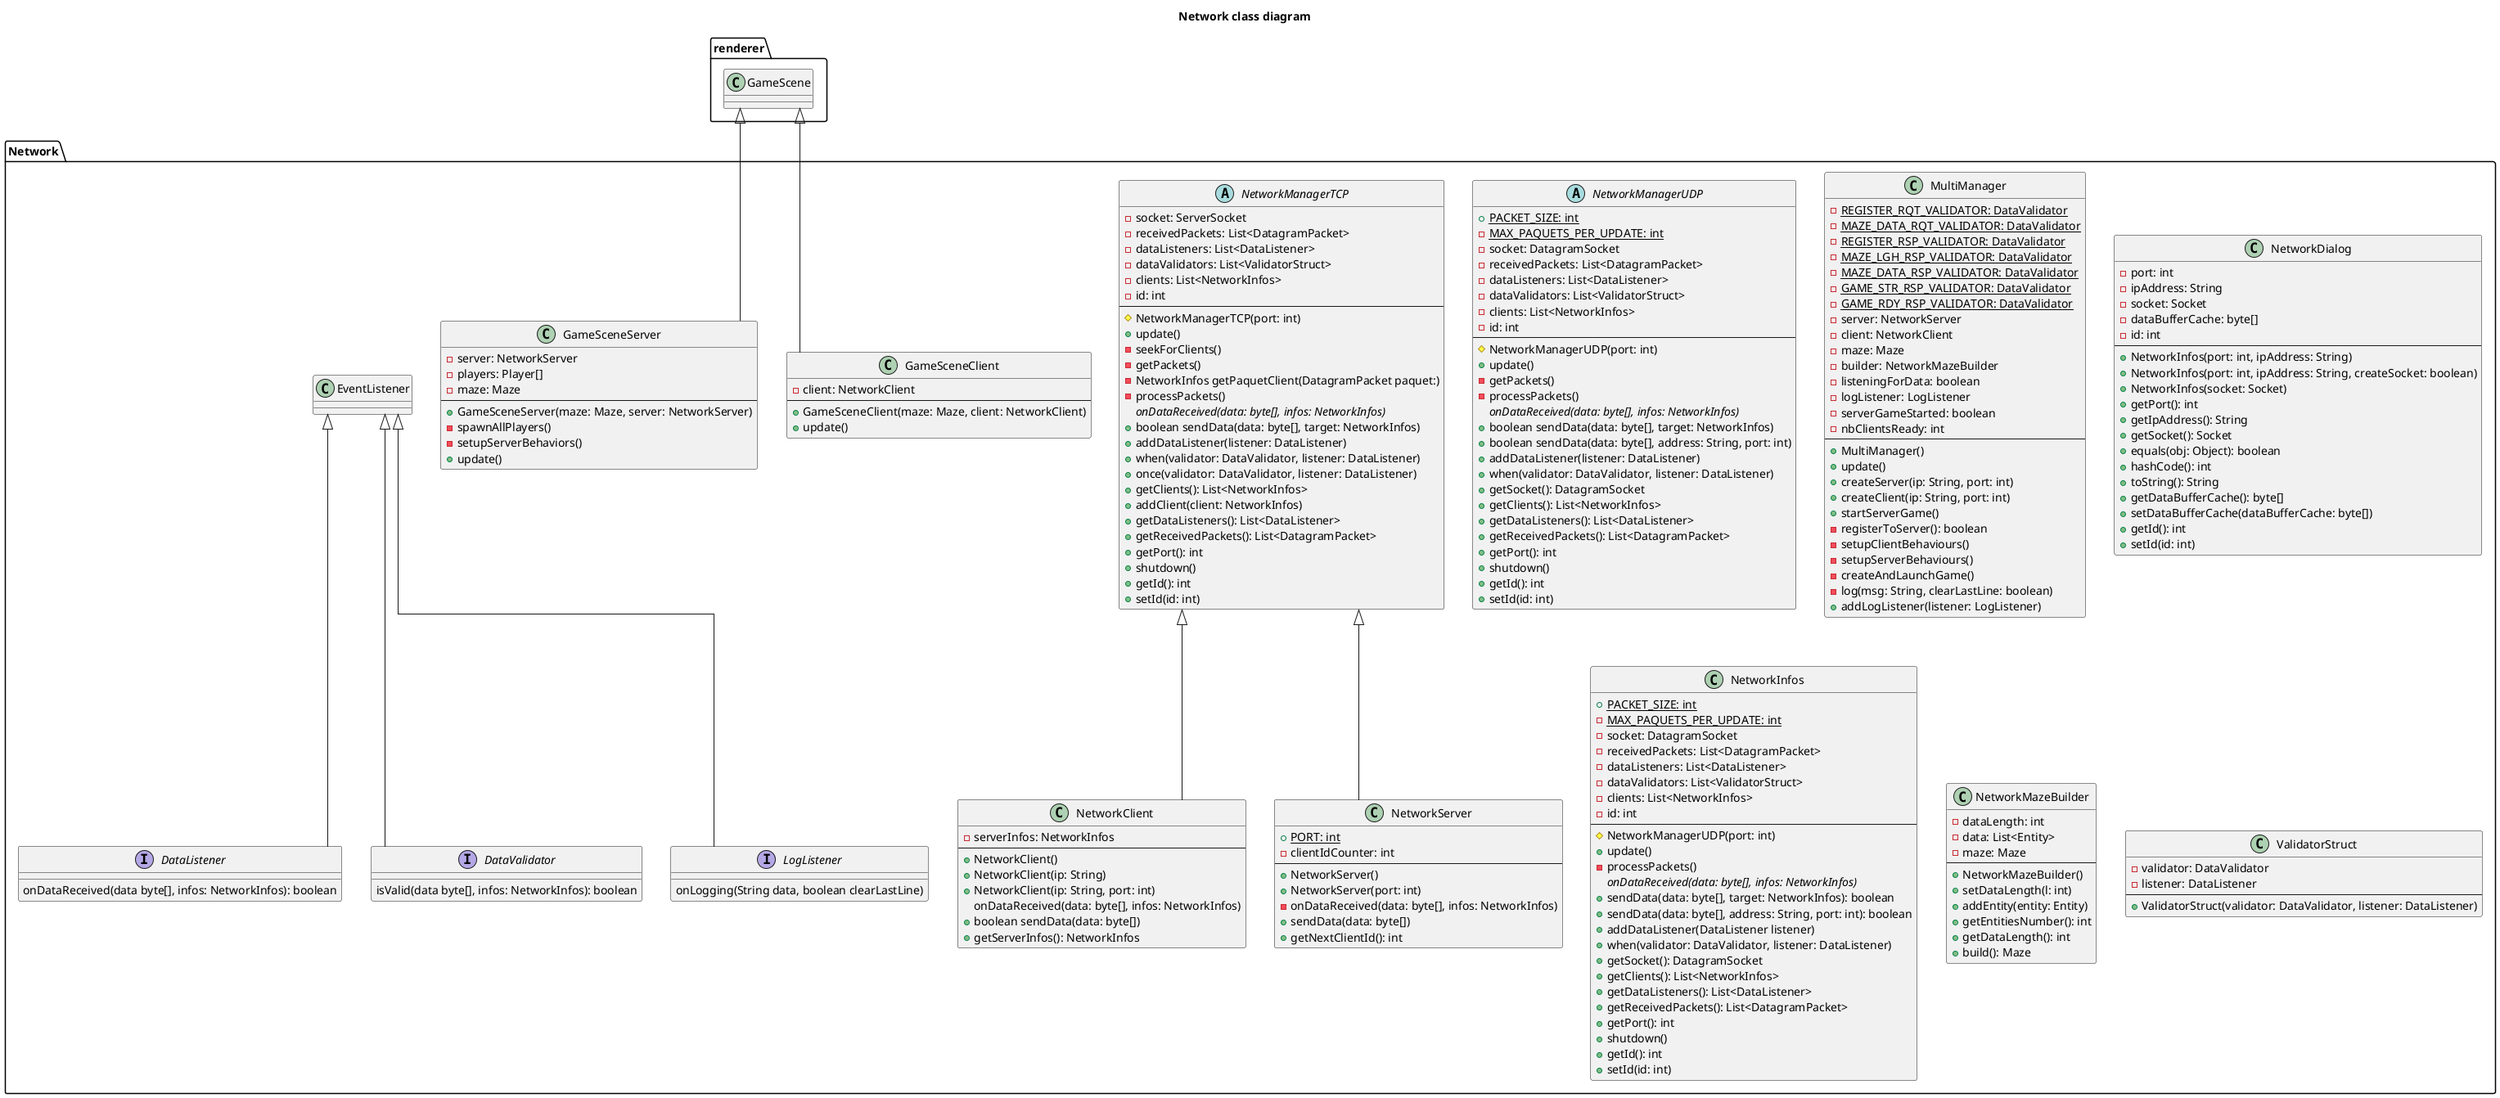 @startuml Network class diagram
title Network class diagram
skinparam Linetype ortho

package Network {

    interface DataListener {
        onDataReceived(data byte[], infos: NetworkInfos): boolean
    }

    interface DataValidator {
        isValid(data byte[], infos: NetworkInfos): boolean
    }

    interface LogListener {
        onLogging(String data, boolean clearLastLine)
    }

    abstract NetworkManagerTCP {
        - socket: ServerSocket 
        - receivedPackets: List<DatagramPacket>
        - dataListeners: List<DataListener>
        - dataValidators: List<ValidatorStruct>
        - clients: List<NetworkInfos>
        - id: int
        ---
        # NetworkManagerTCP(port: int)
        + update()
        - seekForClients()
        - getPackets()
        - NetworkInfos getPaquetClient(DatagramPacket paquet:)
        - processPackets()
        {abstract} onDataReceived(data: byte[], infos: NetworkInfos)
        + boolean sendData(data: byte[], target: NetworkInfos)
        + addDataListener(listener: DataListener)
        + when(validator: DataValidator, listener: DataListener)
        + once(validator: DataValidator, listener: DataListener)
        + getClients(): List<NetworkInfos>
        + addClient(client: NetworkInfos)
        + getDataListeners(): List<DataListener>
        + getReceivedPackets(): List<DatagramPacket>
        + getPort(): int
        + shutdown()
        + getId(): int
        + setId(id: int)
    }

    abstract NetworkManagerUDP {
        + {static} PACKET_SIZE: int
        - {static} MAX_PAQUETS_PER_UPDATE: int
        - socket: DatagramSocket
        - receivedPackets: List<DatagramPacket>
        - dataListeners: List<DataListener>
        - dataValidators: List<ValidatorStruct>
        - clients: List<NetworkInfos>
        - id: int
        ---
        # NetworkManagerUDP(port: int)
        + update()
        - getPackets()
        - processPackets()
        {abstract} onDataReceived(data: byte[], infos: NetworkInfos)
        + boolean sendData(data: byte[], target: NetworkInfos)
        + boolean sendData(data: byte[], address: String, port: int)
        + addDataListener(listener: DataListener)
        + when(validator: DataValidator, listener: DataListener)
        + getSocket(): DatagramSocket
        + getClients(): List<NetworkInfos>
        + getDataListeners(): List<DataListener>
        + getReceivedPackets(): List<DatagramPacket>
        + getPort(): int
        + shutdown()
        + getId(): int
        + setId(id: int)
    }

    class GameSceneClient {
        - client: NetworkClient
        ---
        + GameSceneClient(maze: Maze, client: NetworkClient)
        + update()
    }

    class GameSceneServer {
        - server: NetworkServer
        - players: Player[]
        - maze: Maze
        ---
        + GameSceneServer(maze: Maze, server: NetworkServer)
        - spawnAllPlayers()
        - setupServerBehaviors()
        + update()
    }

    class MultiManager {
        - {static} REGISTER_RQT_VALIDATOR: DataValidator
        - {static} MAZE_DATA_RQT_VALIDATOR: DataValidator
        - {static} REGISTER_RSP_VALIDATOR: DataValidator
        - {static} MAZE_LGH_RSP_VALIDATOR: DataValidator
        - {static} MAZE_DATA_RSP_VALIDATOR: DataValidator
        - {static} GAME_STR_RSP_VALIDATOR: DataValidator
        - {static} GAME_RDY_RSP_VALIDATOR: DataValidator
        - server: NetworkServer
        - client: NetworkClient
        - maze: Maze
        - builder: NetworkMazeBuilder
        - listeningForData: boolean
        - logListener: LogListener
        - serverGameStarted: boolean
        - nbClientsReady: int
        ---
        + MultiManager()
        + update()
        + createServer(ip: String, port: int)
        + createClient(ip: String, port: int)
        + startServerGame()
        - registerToServer(): boolean
        - setupClientBehaviours()
        - setupServerBehaviours()
        - createAndLaunchGame()
        - log(msg: String, clearLastLine: boolean)
        + addLogListener(listener: LogListener)
    }

    class NetworkClient {
        - serverInfos: NetworkInfos
        ---
        + NetworkClient()
        + NetworkClient(ip: String)
        + NetworkClient(ip: String, port: int)
        onDataReceived(data: byte[], infos: NetworkInfos)
        + boolean sendData(data: byte[])
        + getServerInfos(): NetworkInfos
    }

    class NetworkDialog {
        - port: int
        - ipAddress: String
        - socket: Socket
        - dataBufferCache: byte[]
        - id: int
        ---
        + NetworkInfos(port: int, ipAddress: String)
        + NetworkInfos(port: int, ipAddress: String, createSocket: boolean)
        + NetworkInfos(socket: Socket)
        + getPort(): int
        + getIpAddress(): String
        + getSocket(): Socket
        + equals(obj: Object): boolean
        + hashCode(): int
        + toString(): String
        + getDataBufferCache(): byte[]
        + setDataBufferCache(dataBufferCache: byte[])
        + getId(): int
        + setId(id: int)
    }

    class NetworkInfos {
        + {static} PACKET_SIZE: int
        - {static} MAX_PAQUETS_PER_UPDATE: int
        - socket: DatagramSocket
        - receivedPackets: List<DatagramPacket>
        - dataListeners: List<DataListener>
        - dataValidators: List<ValidatorStruct>
        - clients: List<NetworkInfos>
        - id: int
        ---
        # NetworkManagerUDP(port: int)
        + update()
        - processPackets()
        {abstract} onDataReceived(data: byte[], infos: NetworkInfos)
        + sendData(data: byte[], target: NetworkInfos): boolean
        + sendData(data: byte[], address: String, port: int): boolean
        + addDataListener(DataListener listener)
        + when(validator: DataValidator, listener: DataListener)
        + getSocket(): DatagramSocket
        + getClients(): List<NetworkInfos>
        + getDataListeners(): List<DataListener>
        + getReceivedPackets(): List<DatagramPacket>
        + getPort(): int
        + shutdown()
        + getId(): int
        + setId(id: int)
    }

    class NetworkMazeBuilder {
        - dataLength: int
        - data: List<Entity>
        - maze: Maze
        ---
        + NetworkMazeBuilder()
        + setDataLength(l: int)
        + addEntity(entity: Entity)
        + getEntitiesNumber(): int
        + getDataLength(): int
        + build(): Maze
    }

    class NetworkServer {
        + {static} PORT: int
        - clientIdCounter: int
        ---
        + NetworkServer()
        + NetworkServer(port: int)
        - onDataReceived(data: byte[], infos: NetworkInfos)
        + sendData(data: byte[])
        + getNextClientId(): int
    }

    class ValidatorStruct {
        - validator: DataValidator
        - listener: DataListener
        ---
        + ValidatorStruct(validator: DataValidator, listener: DataListener)
    }
    
    EventListener <|-- DataListener
    EventListener <|-- DataValidator
    EventListener <|-- LogListener

    NetworkManagerTCP <|-- NetworkClient
    NetworkManagerTCP <|-- NetworkServer
}

package renderer {
    class GameScene
}

GameScene <|-- GameSceneClient
GameScene <|-- GameSceneServer

@enduml